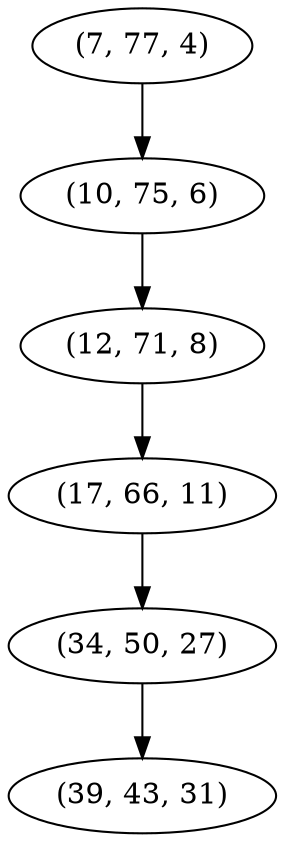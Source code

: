 digraph tree {
    "(7, 77, 4)";
    "(10, 75, 6)";
    "(12, 71, 8)";
    "(17, 66, 11)";
    "(34, 50, 27)";
    "(39, 43, 31)";
    "(7, 77, 4)" -> "(10, 75, 6)";
    "(10, 75, 6)" -> "(12, 71, 8)";
    "(12, 71, 8)" -> "(17, 66, 11)";
    "(17, 66, 11)" -> "(34, 50, 27)";
    "(34, 50, 27)" -> "(39, 43, 31)";
}
